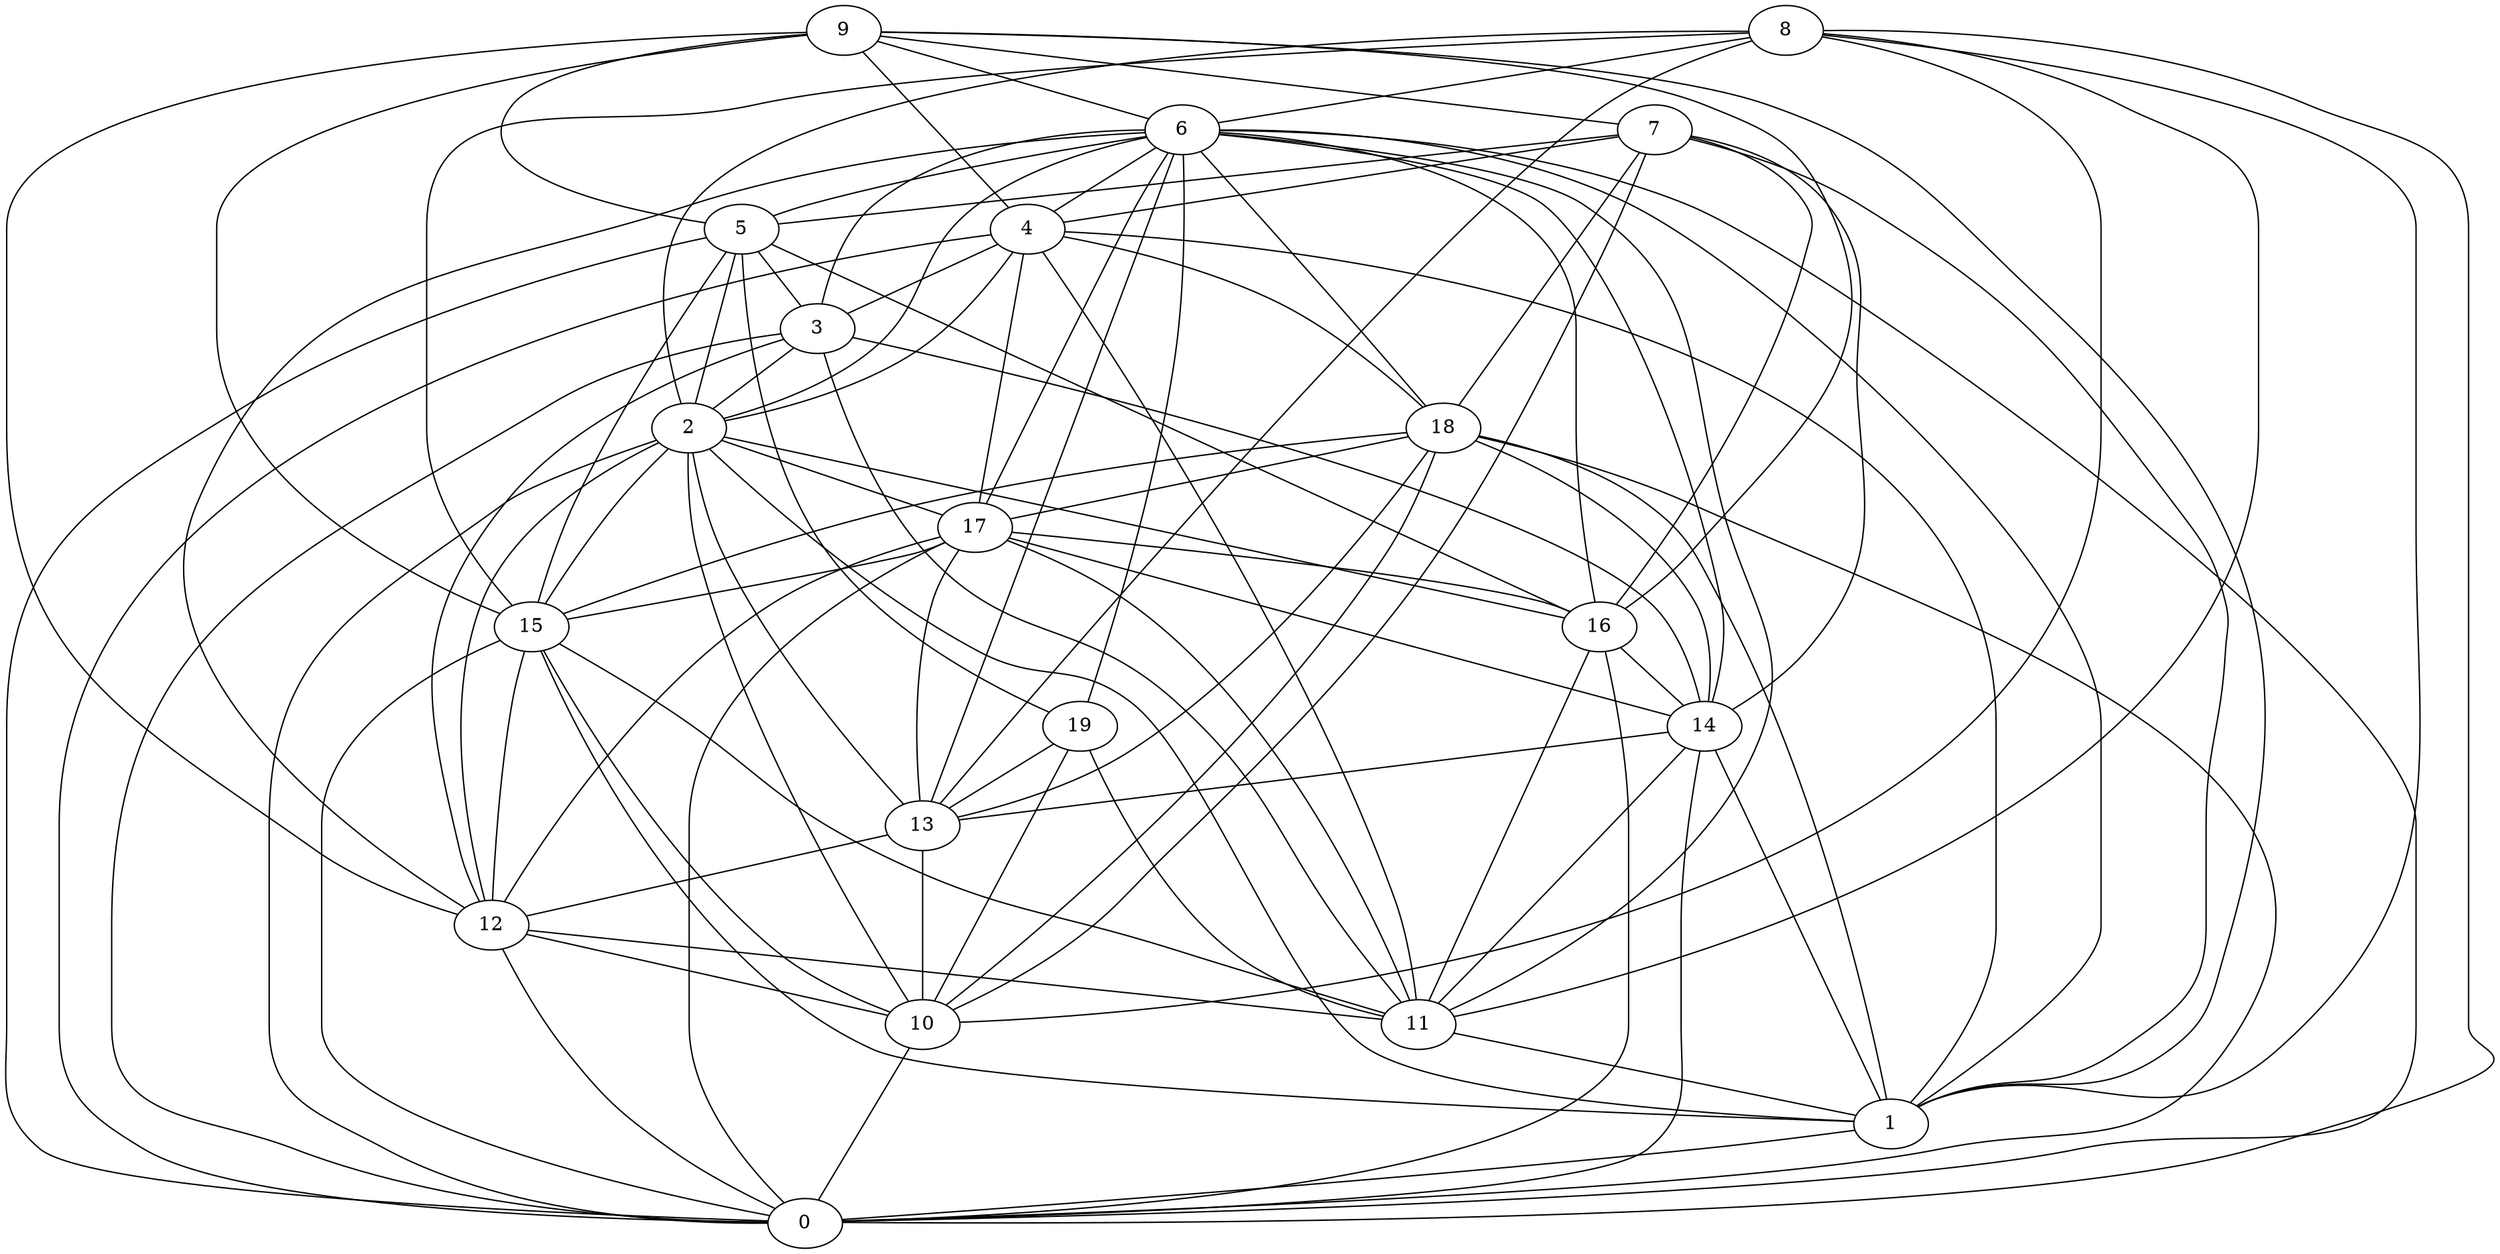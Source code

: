 digraph GG_graph {

subgraph G_graph {
edge [color = black]
"2" -> "12" [dir = none]
"2" -> "0" [dir = none]
"2" -> "13" [dir = none]
"14" -> "13" [dir = none]
"14" -> "0" [dir = none]
"12" -> "10" [dir = none]
"12" -> "0" [dir = none]
"12" -> "11" [dir = none]
"5" -> "0" [dir = none]
"5" -> "16" [dir = none]
"3" -> "11" [dir = none]
"3" -> "0" [dir = none]
"16" -> "0" [dir = none]
"16" -> "14" [dir = none]
"8" -> "13" [dir = none]
"8" -> "10" [dir = none]
"8" -> "15" [dir = none]
"8" -> "11" [dir = none]
"8" -> "6" [dir = none]
"10" -> "0" [dir = none]
"15" -> "10" [dir = none]
"15" -> "1" [dir = none]
"13" -> "12" [dir = none]
"4" -> "0" [dir = none]
"4" -> "2" [dir = none]
"4" -> "11" [dir = none]
"4" -> "1" [dir = none]
"4" -> "3" [dir = none]
"7" -> "4" [dir = none]
"7" -> "18" [dir = none]
"7" -> "14" [dir = none]
"17" -> "0" [dir = none]
"17" -> "12" [dir = none]
"17" -> "14" [dir = none]
"17" -> "16" [dir = none]
"17" -> "11" [dir = none]
"9" -> "15" [dir = none]
"9" -> "6" [dir = none]
"9" -> "7" [dir = none]
"9" -> "4" [dir = none]
"9" -> "16" [dir = none]
"6" -> "14" [dir = none]
"6" -> "19" [dir = none]
"6" -> "0" [dir = none]
"6" -> "11" [dir = none]
"6" -> "17" [dir = none]
"6" -> "3" [dir = none]
"6" -> "5" [dir = none]
"6" -> "18" [dir = none]
"6" -> "4" [dir = none]
"6" -> "13" [dir = none]
"19" -> "11" [dir = none]
"19" -> "13" [dir = none]
"19" -> "10" [dir = none]
"18" -> "17" [dir = none]
"18" -> "1" [dir = none]
"11" -> "1" [dir = none]
"5" -> "19" [dir = none]
"2" -> "17" [dir = none]
"3" -> "12" [dir = none]
"4" -> "17" [dir = none]
"17" -> "13" [dir = none]
"6" -> "2" [dir = none]
"6" -> "12" [dir = none]
"8" -> "0" [dir = none]
"3" -> "14" [dir = none]
"17" -> "15" [dir = none]
"15" -> "0" [dir = none]
"15" -> "11" [dir = none]
"8" -> "2" [dir = none]
"14" -> "11" [dir = none]
"3" -> "2" [dir = none]
"16" -> "11" [dir = none]
"7" -> "5" [dir = none]
"9" -> "12" [dir = none]
"2" -> "16" [dir = none]
"5" -> "15" [dir = none]
"6" -> "1" [dir = none]
"7" -> "1" [dir = none]
"7" -> "16" [dir = none]
"8" -> "1" [dir = none]
"2" -> "15" [dir = none]
"18" -> "13" [dir = none]
"14" -> "1" [dir = none]
"18" -> "15" [dir = none]
"9" -> "1" [dir = none]
"18" -> "0" [dir = none]
"13" -> "10" [dir = none]
"1" -> "0" [dir = none]
"9" -> "5" [dir = none]
"7" -> "10" [dir = none]
"2" -> "1" [dir = none]
"18" -> "10" [dir = none]
"6" -> "16" [dir = none]
"4" -> "18" [dir = none]
"5" -> "3" [dir = none]
"5" -> "2" [dir = none]
"2" -> "10" [dir = none]
"18" -> "14" [dir = none]
"15" -> "12" [dir = none]
}

}
